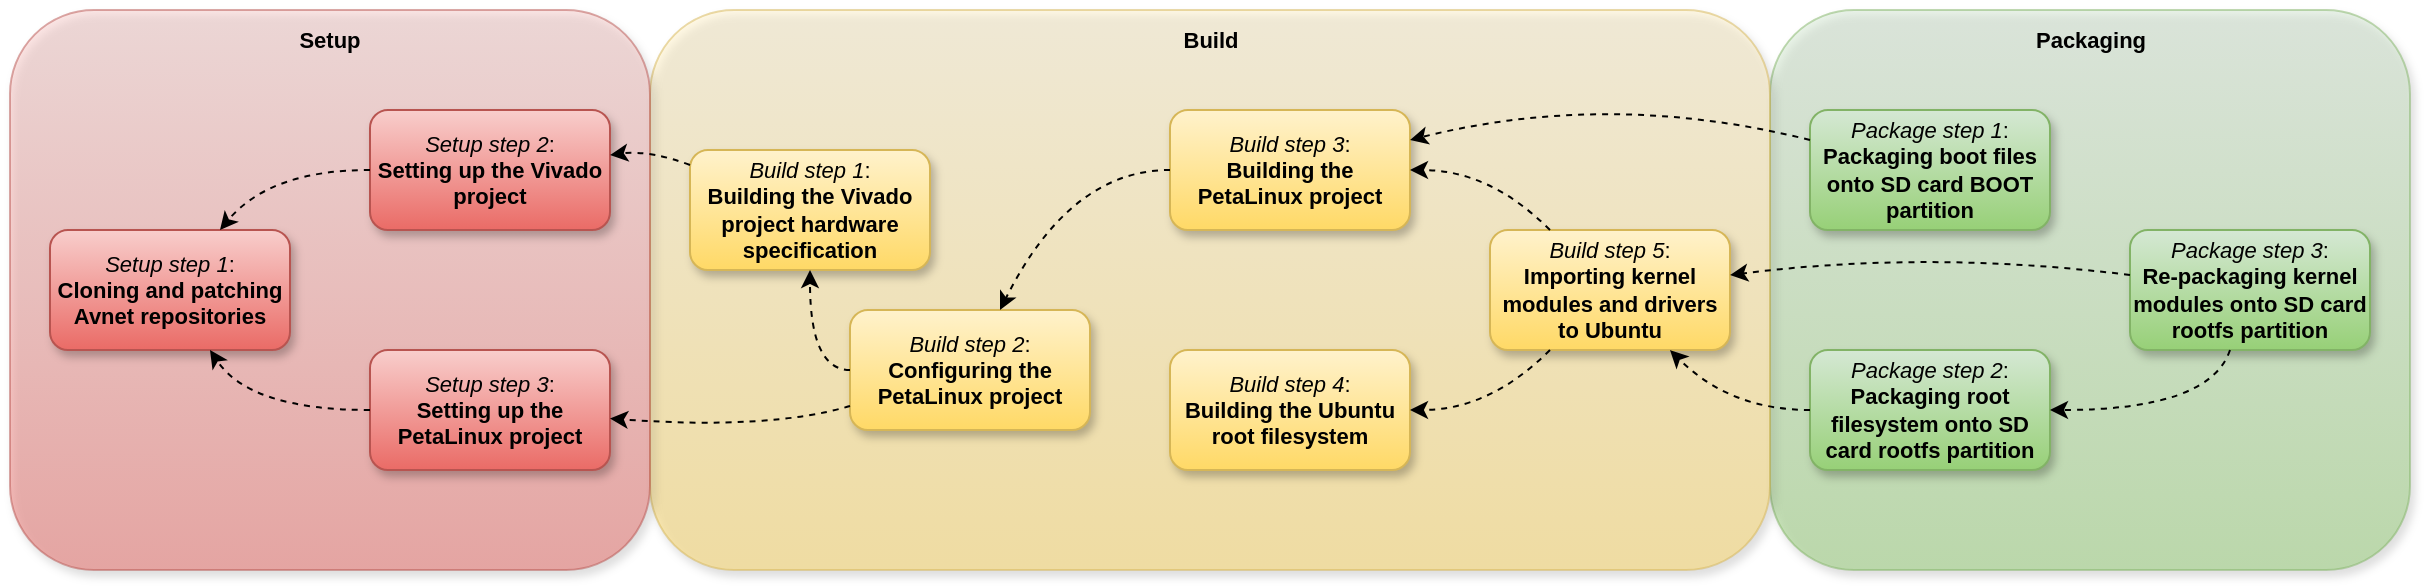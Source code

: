 <mxfile version="16.1.4" type="github"><diagram id="SMfrYUlnAr-MEdaYNNwm" name="Page-1"><mxGraphModel dx="1372" dy="795" grid="1" gridSize="10" guides="1" tooltips="1" connect="1" arrows="1" fold="1" page="1" pageScale="1" pageWidth="850" pageHeight="1100" math="0" shadow="0"><root><mxCell id="0"/><mxCell id="1" parent="0"/><mxCell id="vjmVWytXciBGpejQjLzy-29" value="" style="rounded=1;whiteSpace=wrap;html=1;shadow=1;fontSize=11;fillColor=#d5e8d4;gradientColor=#97d077;strokeColor=#82b366;opacity=50;" vertex="1" parent="1"><mxGeometry x="940" y="200" width="320" height="280" as="geometry"/></mxCell><mxCell id="vjmVWytXciBGpejQjLzy-28" value="" style="rounded=1;whiteSpace=wrap;html=1;shadow=1;fontSize=11;fillColor=#fff2cc;gradientColor=#ffd966;strokeColor=#d6b656;opacity=50;" vertex="1" parent="1"><mxGeometry x="380" y="200" width="560" height="280" as="geometry"/></mxCell><mxCell id="vjmVWytXciBGpejQjLzy-27" value="" style="rounded=1;whiteSpace=wrap;html=1;shadow=1;fontSize=11;fillColor=#f8cecc;gradientColor=#ea6b66;strokeColor=#b85450;opacity=50;" vertex="1" parent="1"><mxGeometry x="60" y="200" width="320" height="280" as="geometry"/></mxCell><mxCell id="vjmVWytXciBGpejQjLzy-1" value="&lt;div style=&quot;font-size: 11px&quot;&gt;&lt;font style=&quot;font-size: 11px&quot;&gt;&lt;i&gt;Setup step 1&lt;/i&gt;:&lt;/font&gt;&lt;/div&gt;&lt;div style=&quot;font-size: 11px&quot;&gt;&lt;font style=&quot;font-size: 11px&quot;&gt;&lt;b&gt;Cloning and patching Avnet repositories&lt;/b&gt;&lt;br&gt;&lt;/font&gt;&lt;/div&gt;" style="rounded=1;whiteSpace=wrap;html=1;fillColor=#f8cecc;gradientColor=#ea6b66;strokeColor=#b85450;shadow=1;" vertex="1" parent="1"><mxGeometry x="80" y="310" width="120" height="60" as="geometry"/></mxCell><mxCell id="vjmVWytXciBGpejQjLzy-2" value="&lt;div style=&quot;font-size: 11px&quot;&gt;&lt;font style=&quot;font-size: 11px&quot;&gt;&lt;i&gt;Setup step 2&lt;/i&gt;:&lt;/font&gt;&lt;/div&gt;&lt;div style=&quot;font-size: 11px&quot;&gt;&lt;font style=&quot;font-size: 11px&quot;&gt;&lt;b&gt;Setting up the Vivado project&lt;/b&gt;&lt;br&gt;&lt;/font&gt;&lt;/div&gt;" style="rounded=1;whiteSpace=wrap;html=1;fillColor=#f8cecc;gradientColor=#ea6b66;strokeColor=#b85450;shadow=1;" vertex="1" parent="1"><mxGeometry x="240" y="250" width="120" height="60" as="geometry"/></mxCell><mxCell id="vjmVWytXciBGpejQjLzy-3" value="&lt;div style=&quot;font-size: 11px&quot;&gt;&lt;font style=&quot;font-size: 11px&quot;&gt;&lt;i&gt;Setup step 3&lt;/i&gt;:&lt;/font&gt;&lt;/div&gt;&lt;div style=&quot;font-size: 11px&quot;&gt;&lt;font style=&quot;font-size: 11px&quot;&gt;&lt;b&gt;Setting up the PetaLinux project&lt;/b&gt;&lt;br&gt;&lt;/font&gt;&lt;/div&gt;" style="rounded=1;whiteSpace=wrap;html=1;fillColor=#f8cecc;gradientColor=#ea6b66;strokeColor=#b85450;shadow=1;" vertex="1" parent="1"><mxGeometry x="240" y="370" width="120" height="60" as="geometry"/></mxCell><mxCell id="vjmVWytXciBGpejQjLzy-4" value="" style="curved=1;endArrow=classic;html=1;rounded=0;fontSize=11;dashed=1;" edge="1" parent="1" source="vjmVWytXciBGpejQjLzy-2" target="vjmVWytXciBGpejQjLzy-1"><mxGeometry width="50" height="50" relative="1" as="geometry"><mxPoint x="130" y="290" as="sourcePoint"/><mxPoint x="180" y="240" as="targetPoint"/><Array as="points"><mxPoint x="190" y="280"/></Array></mxGeometry></mxCell><mxCell id="vjmVWytXciBGpejQjLzy-6" value="" style="curved=1;endArrow=classic;html=1;rounded=0;fontSize=11;dashed=1;" edge="1" parent="1" source="vjmVWytXciBGpejQjLzy-3" target="vjmVWytXciBGpejQjLzy-1"><mxGeometry width="50" height="50" relative="1" as="geometry"><mxPoint x="130" y="290" as="sourcePoint"/><mxPoint x="180" y="240" as="targetPoint"/><Array as="points"><mxPoint x="180" y="400"/></Array></mxGeometry></mxCell><mxCell id="vjmVWytXciBGpejQjLzy-7" value="&lt;div style=&quot;font-size: 11px&quot;&gt;&lt;font style=&quot;font-size: 11px&quot;&gt;&lt;i&gt;Build step 1&lt;/i&gt;:&lt;/font&gt;&lt;/div&gt;&lt;div style=&quot;font-size: 11px&quot;&gt;&lt;font style=&quot;font-size: 11px&quot;&gt;&lt;b&gt;Building the Vivado project hardware specification&lt;/b&gt;&lt;br&gt;&lt;/font&gt;&lt;/div&gt;" style="rounded=1;whiteSpace=wrap;html=1;fillColor=#fff2cc;gradientColor=#ffd966;strokeColor=#d6b656;shadow=1;" vertex="1" parent="1"><mxGeometry x="400" y="270" width="120" height="60" as="geometry"/></mxCell><mxCell id="vjmVWytXciBGpejQjLzy-9" value="" style="curved=1;endArrow=classic;html=1;rounded=0;fontSize=11;dashed=1;" edge="1" parent="1" source="vjmVWytXciBGpejQjLzy-7" target="vjmVWytXciBGpejQjLzy-2"><mxGeometry width="50" height="50" relative="1" as="geometry"><mxPoint x="130" y="290" as="sourcePoint"/><mxPoint x="180" y="240" as="targetPoint"/><Array as="points"><mxPoint x="380" y="270"/></Array></mxGeometry></mxCell><mxCell id="vjmVWytXciBGpejQjLzy-11" value="&lt;div style=&quot;font-size: 11px&quot;&gt;&lt;font style=&quot;font-size: 11px&quot;&gt;&lt;i&gt;Build step 2&lt;/i&gt;:&lt;/font&gt;&lt;/div&gt;&lt;div style=&quot;font-size: 11px&quot;&gt;&lt;font style=&quot;font-size: 11px&quot;&gt;&lt;b&gt;Configuring the PetaLinux project&lt;/b&gt;&lt;br&gt;&lt;/font&gt;&lt;/div&gt;" style="rounded=1;whiteSpace=wrap;html=1;fillColor=#fff2cc;gradientColor=#ffd966;strokeColor=#d6b656;shadow=1;" vertex="1" parent="1"><mxGeometry x="480" y="350" width="120" height="60" as="geometry"/></mxCell><mxCell id="vjmVWytXciBGpejQjLzy-12" value="" style="curved=1;endArrow=classic;html=1;rounded=0;fontSize=11;dashed=1;" edge="1" parent="1" source="vjmVWytXciBGpejQjLzy-11" target="vjmVWytXciBGpejQjLzy-3"><mxGeometry width="50" height="50" relative="1" as="geometry"><mxPoint x="130" y="290" as="sourcePoint"/><mxPoint x="180" y="240" as="targetPoint"/><Array as="points"><mxPoint x="440" y="410"/></Array></mxGeometry></mxCell><mxCell id="vjmVWytXciBGpejQjLzy-13" value="" style="curved=1;endArrow=classic;html=1;rounded=0;fontSize=11;dashed=1;" edge="1" parent="1" source="vjmVWytXciBGpejQjLzy-11" target="vjmVWytXciBGpejQjLzy-7"><mxGeometry width="50" height="50" relative="1" as="geometry"><mxPoint x="130" y="290" as="sourcePoint"/><mxPoint x="180" y="240" as="targetPoint"/><Array as="points"><mxPoint x="460" y="380"/></Array></mxGeometry></mxCell><mxCell id="vjmVWytXciBGpejQjLzy-14" value="&lt;div style=&quot;font-size: 11px&quot;&gt;&lt;font style=&quot;font-size: 11px&quot;&gt;&lt;i&gt;Build step 3&lt;/i&gt;:&lt;/font&gt;&lt;/div&gt;&lt;div style=&quot;font-size: 11px&quot;&gt;&lt;font style=&quot;font-size: 11px&quot;&gt;&lt;b&gt;Building the PetaLinux project&lt;/b&gt;&lt;br&gt;&lt;/font&gt;&lt;/div&gt;" style="rounded=1;whiteSpace=wrap;html=1;fillColor=#fff2cc;gradientColor=#ffd966;strokeColor=#d6b656;shadow=1;" vertex="1" parent="1"><mxGeometry x="640" y="250" width="120" height="60" as="geometry"/></mxCell><mxCell id="vjmVWytXciBGpejQjLzy-15" value="" style="curved=1;endArrow=classic;html=1;rounded=0;fontSize=11;dashed=1;" edge="1" parent="1" source="vjmVWytXciBGpejQjLzy-14" target="vjmVWytXciBGpejQjLzy-11"><mxGeometry width="50" height="50" relative="1" as="geometry"><mxPoint x="130" y="290" as="sourcePoint"/><mxPoint x="180" y="240" as="targetPoint"/><Array as="points"><mxPoint x="590" y="280"/></Array></mxGeometry></mxCell><mxCell id="vjmVWytXciBGpejQjLzy-16" value="&lt;div style=&quot;font-size: 11px&quot;&gt;&lt;font style=&quot;font-size: 11px&quot;&gt;&lt;i&gt;Build step 4&lt;/i&gt;:&lt;/font&gt;&lt;/div&gt;&lt;div style=&quot;font-size: 11px&quot;&gt;&lt;font style=&quot;font-size: 11px&quot;&gt;&lt;b&gt;Building the Ubuntu root filesystem&lt;/b&gt;&lt;br&gt;&lt;/font&gt;&lt;/div&gt;" style="rounded=1;whiteSpace=wrap;html=1;fillColor=#fff2cc;gradientColor=#ffd966;strokeColor=#d6b656;shadow=1;" vertex="1" parent="1"><mxGeometry x="640" y="370" width="120" height="60" as="geometry"/></mxCell><mxCell id="vjmVWytXciBGpejQjLzy-17" value="&lt;div style=&quot;font-size: 11px&quot;&gt;&lt;font style=&quot;font-size: 11px&quot;&gt;&lt;i&gt;Build step 5&lt;/i&gt;:&lt;/font&gt;&lt;/div&gt;&lt;div style=&quot;font-size: 11px&quot;&gt;&lt;font style=&quot;font-size: 11px&quot;&gt;&lt;b&gt;Importing kernel modules and drivers to Ubuntu&lt;/b&gt;&lt;br&gt;&lt;/font&gt;&lt;/div&gt;" style="rounded=1;whiteSpace=wrap;html=1;fillColor=#fff2cc;gradientColor=#ffd966;strokeColor=#d6b656;shadow=1;" vertex="1" parent="1"><mxGeometry x="800" y="310" width="120" height="60" as="geometry"/></mxCell><mxCell id="vjmVWytXciBGpejQjLzy-18" value="" style="curved=1;endArrow=classic;html=1;rounded=0;fontSize=11;dashed=1;" edge="1" parent="1" source="vjmVWytXciBGpejQjLzy-17" target="vjmVWytXciBGpejQjLzy-14"><mxGeometry width="50" height="50" relative="1" as="geometry"><mxPoint x="130" y="290" as="sourcePoint"/><mxPoint x="180" y="240" as="targetPoint"/><Array as="points"><mxPoint x="800" y="280"/></Array></mxGeometry></mxCell><mxCell id="vjmVWytXciBGpejQjLzy-19" value="" style="curved=1;endArrow=classic;html=1;rounded=0;fontSize=11;dashed=1;" edge="1" parent="1" source="vjmVWytXciBGpejQjLzy-17" target="vjmVWytXciBGpejQjLzy-16"><mxGeometry width="50" height="50" relative="1" as="geometry"><mxPoint x="130" y="290" as="sourcePoint"/><mxPoint x="180" y="240" as="targetPoint"/><Array as="points"><mxPoint x="800" y="400"/></Array></mxGeometry></mxCell><mxCell id="vjmVWytXciBGpejQjLzy-20" value="&lt;div style=&quot;font-size: 11px&quot;&gt;&lt;font style=&quot;font-size: 11px&quot;&gt;&lt;i&gt;Package step 1&lt;/i&gt;:&lt;/font&gt;&lt;/div&gt;&lt;div style=&quot;font-size: 11px&quot;&gt;&lt;font style=&quot;font-size: 11px&quot;&gt;&lt;b&gt;Packaging boot files onto SD card BOOT partition&lt;/b&gt;&lt;br&gt;&lt;/font&gt;&lt;/div&gt;" style="rounded=1;whiteSpace=wrap;html=1;fillColor=#d5e8d4;gradientColor=#97d077;strokeColor=#82b366;shadow=1;" vertex="1" parent="1"><mxGeometry x="960" y="250" width="120" height="60" as="geometry"/></mxCell><mxCell id="vjmVWytXciBGpejQjLzy-21" value="" style="curved=1;endArrow=classic;html=1;rounded=0;fontSize=11;dashed=1;" edge="1" parent="1" source="vjmVWytXciBGpejQjLzy-20" target="vjmVWytXciBGpejQjLzy-14"><mxGeometry width="50" height="50" relative="1" as="geometry"><mxPoint x="130" y="290" as="sourcePoint"/><mxPoint x="180" y="240" as="targetPoint"/><Array as="points"><mxPoint x="860" y="240"/></Array></mxGeometry></mxCell><mxCell id="vjmVWytXciBGpejQjLzy-22" value="&lt;div style=&quot;font-size: 11px&quot;&gt;&lt;font style=&quot;font-size: 11px&quot;&gt;&lt;i&gt;Package step 2&lt;/i&gt;:&lt;/font&gt;&lt;/div&gt;&lt;div style=&quot;font-size: 11px&quot;&gt;&lt;font style=&quot;font-size: 11px&quot;&gt;&lt;b&gt;Packaging root filesystem onto SD card rootfs partition&lt;/b&gt;&lt;br&gt;&lt;/font&gt;&lt;/div&gt;" style="rounded=1;whiteSpace=wrap;html=1;fillColor=#d5e8d4;gradientColor=#97d077;strokeColor=#82b366;shadow=1;" vertex="1" parent="1"><mxGeometry x="960" y="370" width="120" height="60" as="geometry"/></mxCell><mxCell id="vjmVWytXciBGpejQjLzy-23" value="" style="curved=1;endArrow=classic;html=1;rounded=0;fontSize=11;dashed=1;" edge="1" parent="1" source="vjmVWytXciBGpejQjLzy-22" target="vjmVWytXciBGpejQjLzy-17"><mxGeometry width="50" height="50" relative="1" as="geometry"><mxPoint x="130" y="290" as="sourcePoint"/><mxPoint x="180" y="240" as="targetPoint"/><Array as="points"><mxPoint x="920" y="400"/></Array></mxGeometry></mxCell><mxCell id="vjmVWytXciBGpejQjLzy-24" value="&lt;div style=&quot;font-size: 11px&quot;&gt;&lt;font style=&quot;font-size: 11px&quot;&gt;&lt;i&gt;Package step 3&lt;/i&gt;:&lt;/font&gt;&lt;/div&gt;&lt;div style=&quot;font-size: 11px&quot;&gt;&lt;font style=&quot;font-size: 11px&quot;&gt;&lt;b&gt;Re-packaging kernel modules onto SD card rootfs partition&lt;/b&gt;&lt;br&gt;&lt;/font&gt;&lt;/div&gt;" style="rounded=1;whiteSpace=wrap;html=1;fillColor=#d5e8d4;gradientColor=#97d077;strokeColor=#82b366;shadow=1;" vertex="1" parent="1"><mxGeometry x="1120" y="310" width="120" height="60" as="geometry"/></mxCell><mxCell id="vjmVWytXciBGpejQjLzy-25" value="" style="curved=1;endArrow=classic;html=1;rounded=0;fontSize=11;dashed=1;" edge="1" parent="1" source="vjmVWytXciBGpejQjLzy-24" target="vjmVWytXciBGpejQjLzy-17"><mxGeometry width="50" height="50" relative="1" as="geometry"><mxPoint x="130" y="290" as="sourcePoint"/><mxPoint x="180" y="240" as="targetPoint"/><Array as="points"><mxPoint x="1020" y="320"/></Array></mxGeometry></mxCell><mxCell id="vjmVWytXciBGpejQjLzy-26" value="" style="curved=1;endArrow=classic;html=1;rounded=0;fontSize=11;dashed=1;" edge="1" parent="1" source="vjmVWytXciBGpejQjLzy-24" target="vjmVWytXciBGpejQjLzy-22"><mxGeometry width="50" height="50" relative="1" as="geometry"><mxPoint x="130" y="290" as="sourcePoint"/><mxPoint x="180" y="240" as="targetPoint"/><Array as="points"><mxPoint x="1160" y="400"/></Array></mxGeometry></mxCell><mxCell id="vjmVWytXciBGpejQjLzy-30" value="Setup" style="text;html=1;strokeColor=none;fillColor=none;align=center;verticalAlign=middle;whiteSpace=wrap;rounded=0;shadow=1;fontSize=11;opacity=50;fontStyle=1" vertex="1" parent="1"><mxGeometry x="190" y="200" width="60" height="30" as="geometry"/></mxCell><mxCell id="vjmVWytXciBGpejQjLzy-31" value="Build" style="text;html=1;align=center;verticalAlign=middle;resizable=0;points=[];autosize=1;strokeColor=none;fillColor=none;fontSize=11;fontStyle=1" vertex="1" parent="1"><mxGeometry x="640" y="205" width="40" height="20" as="geometry"/></mxCell><mxCell id="vjmVWytXciBGpejQjLzy-33" value="Packaging" style="text;html=1;align=center;verticalAlign=middle;resizable=0;points=[];autosize=1;strokeColor=none;fillColor=none;fontSize=11;fontStyle=1" vertex="1" parent="1"><mxGeometry x="1065" y="205" width="70" height="20" as="geometry"/></mxCell></root></mxGraphModel></diagram></mxfile>